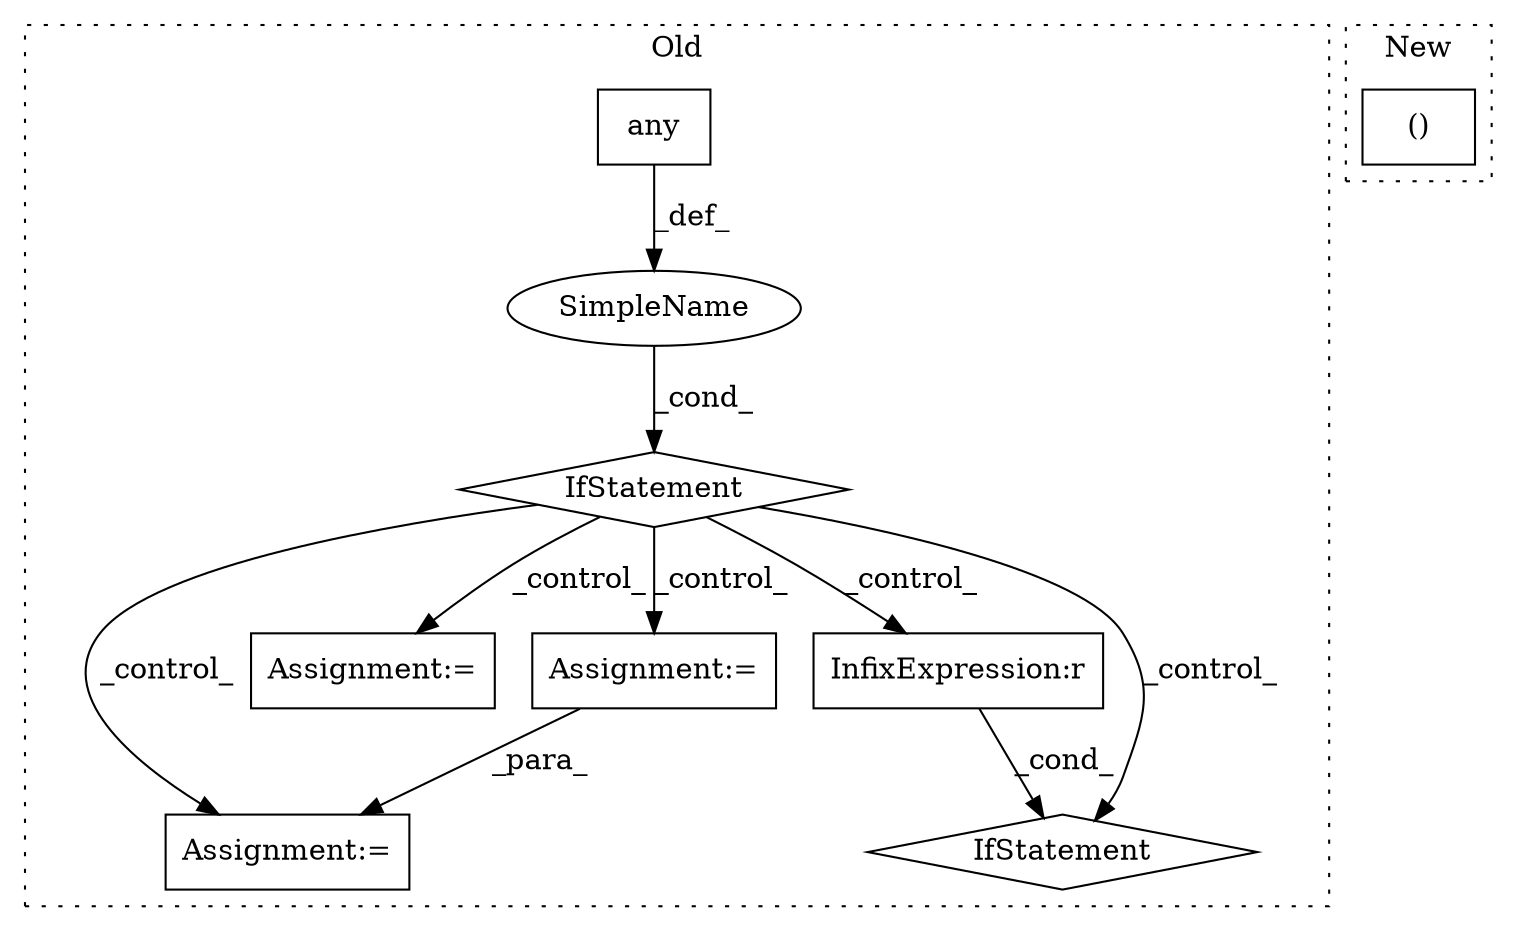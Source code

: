 digraph G {
subgraph cluster0 {
1 [label="any" a="32" s="4843,4852" l="4,1" shape="box"];
3 [label="IfStatement" a="25" s="4833,4853" l="4,2" shape="diamond"];
4 [label="Assignment:=" a="7" s="5759" l="2" shape="box"];
5 [label="SimpleName" a="42" s="" l="" shape="ellipse"];
6 [label="Assignment:=" a="7" s="5772" l="1" shape="box"];
7 [label="Assignment:=" a="7" s="5693" l="1" shape="box"];
8 [label="InfixExpression:r" a="27" s="5988" l="4" shape="box"];
9 [label="IfStatement" a="25" s="5971,5998" l="4,2" shape="diamond"];
label = "Old";
style="dotted";
}
subgraph cluster1 {
2 [label="()" a="106" s="5628" l="32" shape="box"];
label = "New";
style="dotted";
}
1 -> 5 [label="_def_"];
3 -> 4 [label="_control_"];
3 -> 8 [label="_control_"];
3 -> 7 [label="_control_"];
3 -> 6 [label="_control_"];
3 -> 9 [label="_control_"];
5 -> 3 [label="_cond_"];
7 -> 4 [label="_para_"];
8 -> 9 [label="_cond_"];
}
